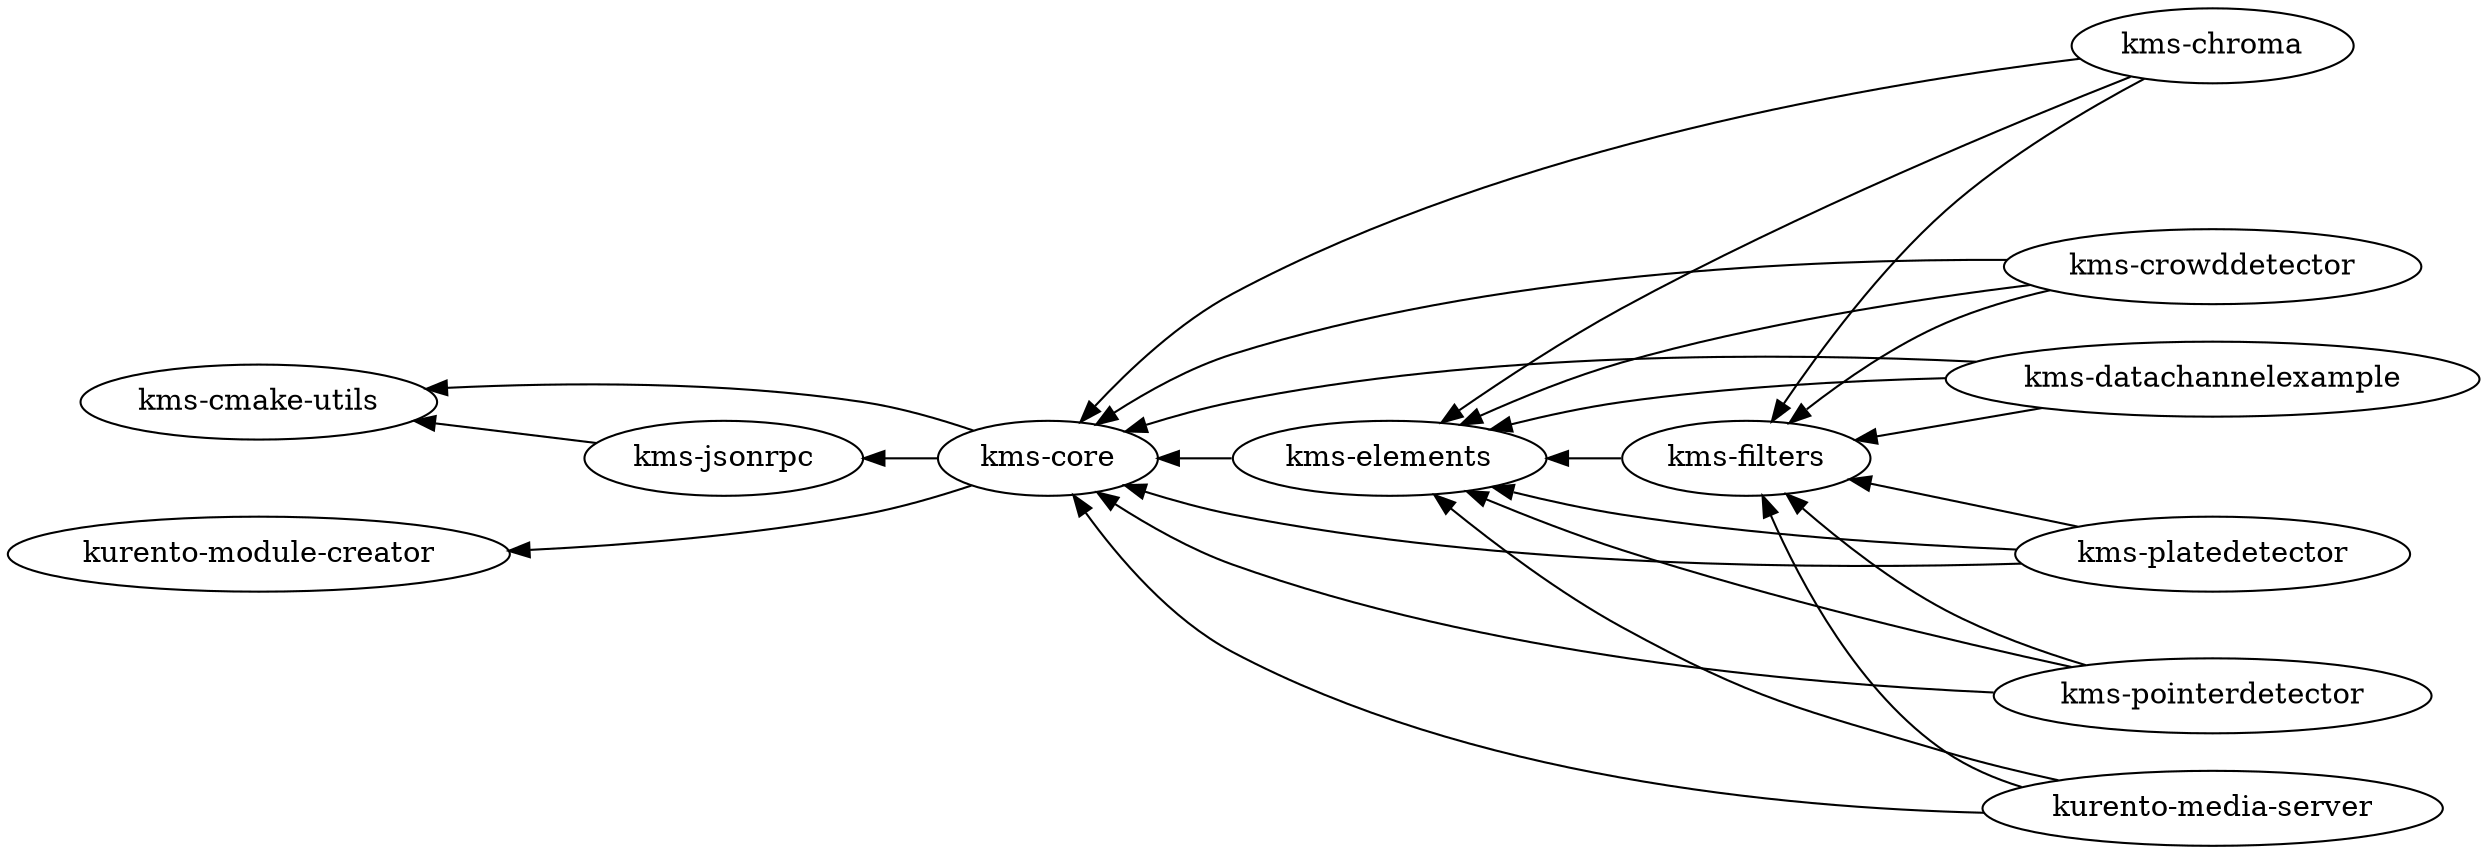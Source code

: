 digraph {
    rankdir = "RL";
    {
        rank = "same";
        "kms-cmake-utils";
        "kurento-module-creator";
    }
    "kms-jsonrpc" -> "kms-cmake-utils";
    "kms-core" -> {"kms-cmake-utils" "kms-jsonrpc" "kurento-module-creator"};
    "kms-elements" -> {"kms-core"};
    "kms-filters" -> "kms-elements";
    "kms-chroma" -> {"kms-core" "kms-elements" "kms-filters"};
    "kms-crowddetector" -> {"kms-core" "kms-elements" "kms-filters"};
    "kms-datachannelexample" -> {"kms-core" "kms-elements" "kms-filters"};
    "kms-platedetector" -> {"kms-core" "kms-elements" "kms-filters"};
    "kms-pointerdetector" -> {"kms-core" "kms-elements" "kms-filters"};
    "kurento-media-server" -> {"kms-core" "kms-elements" "kms-filters"};
}
